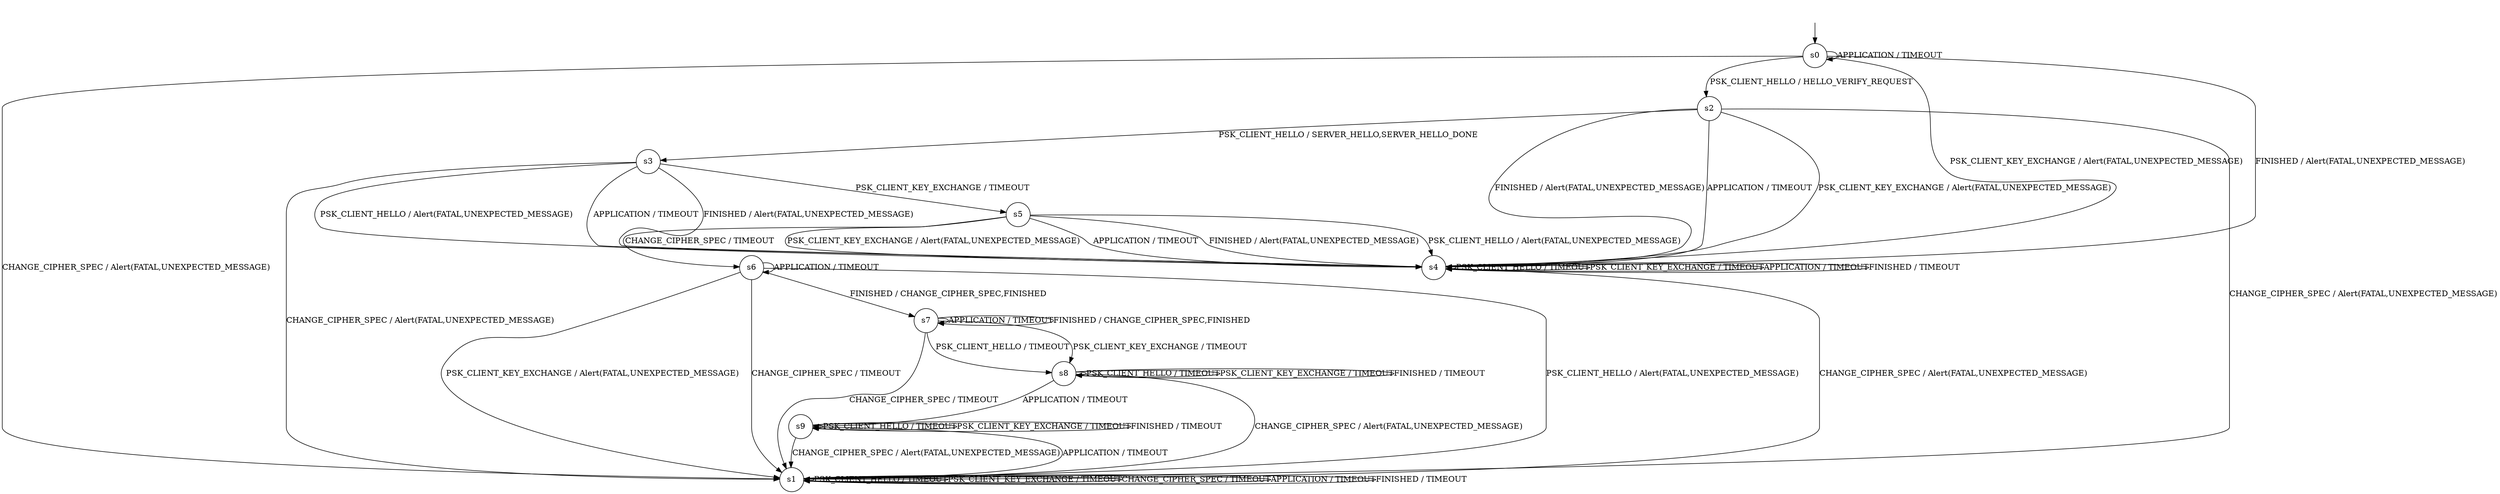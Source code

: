 digraph g {
__start0 [label="" shape="none"];

	s0 [shape="circle" label="s0"];
	s1 [shape="circle" label="s1"];
	s2 [shape="circle" label="s2"];
	s3 [shape="circle" label="s3"];
	s4 [shape="circle" label="s4"];
	s5 [shape="circle" label="s5"];
	s6 [shape="circle" label="s6"];
	s7 [shape="circle" label="s7"];
	s8 [shape="circle" label="s8"];
	s9 [shape="circle" label="s9"];
	s0 -> s2 [label="PSK_CLIENT_HELLO / HELLO_VERIFY_REQUEST"];
	s0 -> s4 [label="PSK_CLIENT_KEY_EXCHANGE / Alert(FATAL,UNEXPECTED_MESSAGE)"];
	s0 -> s1 [label="CHANGE_CIPHER_SPEC / Alert(FATAL,UNEXPECTED_MESSAGE)"];
	s0 -> s0 [label="APPLICATION / TIMEOUT"];
	s0 -> s4 [label="FINISHED / Alert(FATAL,UNEXPECTED_MESSAGE)"];
	s1 -> s1 [label="PSK_CLIENT_HELLO / TIMEOUT"];
	s1 -> s1 [label="PSK_CLIENT_KEY_EXCHANGE / TIMEOUT"];
	s1 -> s1 [label="CHANGE_CIPHER_SPEC / TIMEOUT"];
	s1 -> s1 [label="APPLICATION / TIMEOUT"];
	s1 -> s1 [label="FINISHED / TIMEOUT"];
	s2 -> s3 [label="PSK_CLIENT_HELLO / SERVER_HELLO,SERVER_HELLO_DONE"];
	s2 -> s4 [label="PSK_CLIENT_KEY_EXCHANGE / Alert(FATAL,UNEXPECTED_MESSAGE)"];
	s2 -> s1 [label="CHANGE_CIPHER_SPEC / Alert(FATAL,UNEXPECTED_MESSAGE)"];
	s2 -> s4 [label="APPLICATION / TIMEOUT"];
	s2 -> s4 [label="FINISHED / Alert(FATAL,UNEXPECTED_MESSAGE)"];
	s3 -> s4 [label="PSK_CLIENT_HELLO / Alert(FATAL,UNEXPECTED_MESSAGE)"];
	s3 -> s5 [label="PSK_CLIENT_KEY_EXCHANGE / TIMEOUT"];
	s3 -> s1 [label="CHANGE_CIPHER_SPEC / Alert(FATAL,UNEXPECTED_MESSAGE)"];
	s3 -> s4 [label="APPLICATION / TIMEOUT"];
	s3 -> s4 [label="FINISHED / Alert(FATAL,UNEXPECTED_MESSAGE)"];
	s4 -> s4 [label="PSK_CLIENT_HELLO / TIMEOUT"];
	s4 -> s4 [label="PSK_CLIENT_KEY_EXCHANGE / TIMEOUT"];
	s4 -> s1 [label="CHANGE_CIPHER_SPEC / Alert(FATAL,UNEXPECTED_MESSAGE)"];
	s4 -> s4 [label="APPLICATION / TIMEOUT"];
	s4 -> s4 [label="FINISHED / TIMEOUT"];
	s5 -> s4 [label="PSK_CLIENT_HELLO / Alert(FATAL,UNEXPECTED_MESSAGE)"];
	s5 -> s4 [label="PSK_CLIENT_KEY_EXCHANGE / Alert(FATAL,UNEXPECTED_MESSAGE)"];
	s5 -> s6 [label="CHANGE_CIPHER_SPEC / TIMEOUT"];
	s5 -> s4 [label="APPLICATION / TIMEOUT"];
	s5 -> s4 [label="FINISHED / Alert(FATAL,UNEXPECTED_MESSAGE)"];
	s6 -> s1 [label="PSK_CLIENT_HELLO / Alert(FATAL,UNEXPECTED_MESSAGE)"];
	s6 -> s1 [label="PSK_CLIENT_KEY_EXCHANGE / Alert(FATAL,UNEXPECTED_MESSAGE)"];
	s6 -> s1 [label="CHANGE_CIPHER_SPEC / TIMEOUT"];
	s6 -> s6 [label="APPLICATION / TIMEOUT"];
	s6 -> s7 [label="FINISHED / CHANGE_CIPHER_SPEC,FINISHED"];
	s7 -> s8 [label="PSK_CLIENT_HELLO / TIMEOUT"];
	s7 -> s8 [label="PSK_CLIENT_KEY_EXCHANGE / TIMEOUT"];
	s7 -> s1 [label="CHANGE_CIPHER_SPEC / TIMEOUT"];
	s7 -> s7 [label="APPLICATION / TIMEOUT"];
	s7 -> s7 [label="FINISHED / CHANGE_CIPHER_SPEC,FINISHED"];
	s8 -> s8 [label="PSK_CLIENT_HELLO / TIMEOUT"];
	s8 -> s8 [label="PSK_CLIENT_KEY_EXCHANGE / TIMEOUT"];
	s8 -> s1 [label="CHANGE_CIPHER_SPEC / Alert(FATAL,UNEXPECTED_MESSAGE)"];
	s8 -> s9 [label="APPLICATION / TIMEOUT"];
	s8 -> s8 [label="FINISHED / TIMEOUT"];
	s9 -> s9 [label="PSK_CLIENT_HELLO / TIMEOUT"];
	s9 -> s9 [label="PSK_CLIENT_KEY_EXCHANGE / TIMEOUT"];
	s9 -> s1 [label="CHANGE_CIPHER_SPEC / Alert(FATAL,UNEXPECTED_MESSAGE)"];
	s9 -> s1 [label="APPLICATION / TIMEOUT"];
	s9 -> s9 [label="FINISHED / TIMEOUT"];

__start0 -> s0;
}
